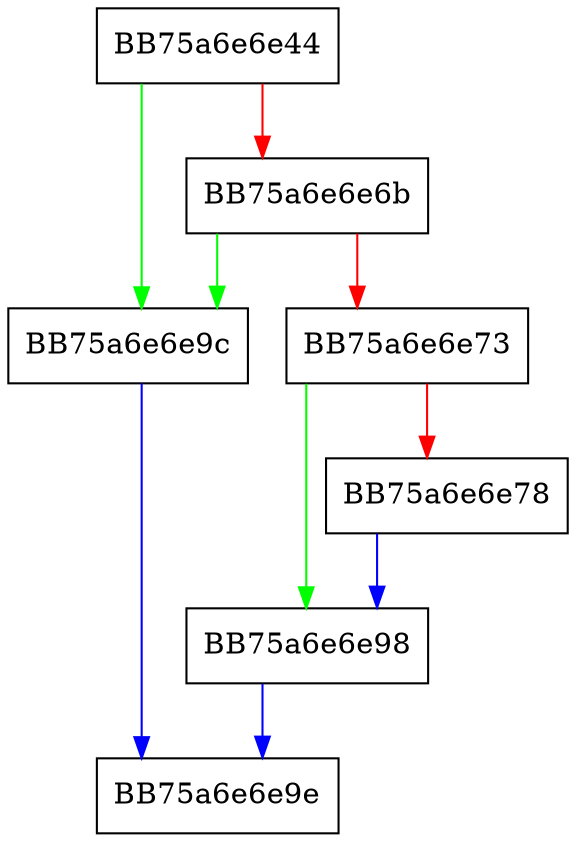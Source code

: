 digraph AutoIT_DecryptU32 {
  node [shape="box"];
  graph [splines=ortho];
  BB75a6e6e44 -> BB75a6e6e9c [color="green"];
  BB75a6e6e44 -> BB75a6e6e6b [color="red"];
  BB75a6e6e6b -> BB75a6e6e9c [color="green"];
  BB75a6e6e6b -> BB75a6e6e73 [color="red"];
  BB75a6e6e73 -> BB75a6e6e98 [color="green"];
  BB75a6e6e73 -> BB75a6e6e78 [color="red"];
  BB75a6e6e78 -> BB75a6e6e98 [color="blue"];
  BB75a6e6e98 -> BB75a6e6e9e [color="blue"];
  BB75a6e6e9c -> BB75a6e6e9e [color="blue"];
}